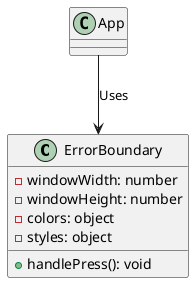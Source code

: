 @startuml ErrorBoundary

class ErrorBoundary {
  -windowWidth: number
  -windowHeight: number
  -colors: object
  -styles: object
  +handlePress(): void
}

class App {

}

App --> ErrorBoundary: Uses

@enduml